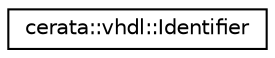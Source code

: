digraph "Graphical Class Hierarchy"
{
 // LATEX_PDF_SIZE
  edge [fontname="Helvetica",fontsize="10",labelfontname="Helvetica",labelfontsize="10"];
  node [fontname="Helvetica",fontsize="10",shape=record];
  rankdir="LR";
  Node0 [label="cerata::vhdl::Identifier",height=0.2,width=0.4,color="black", fillcolor="white", style="filled",URL="$classcerata_1_1vhdl_1_1_identifier.html",tooltip="A VHDL Identifier convenience structure."];
}
